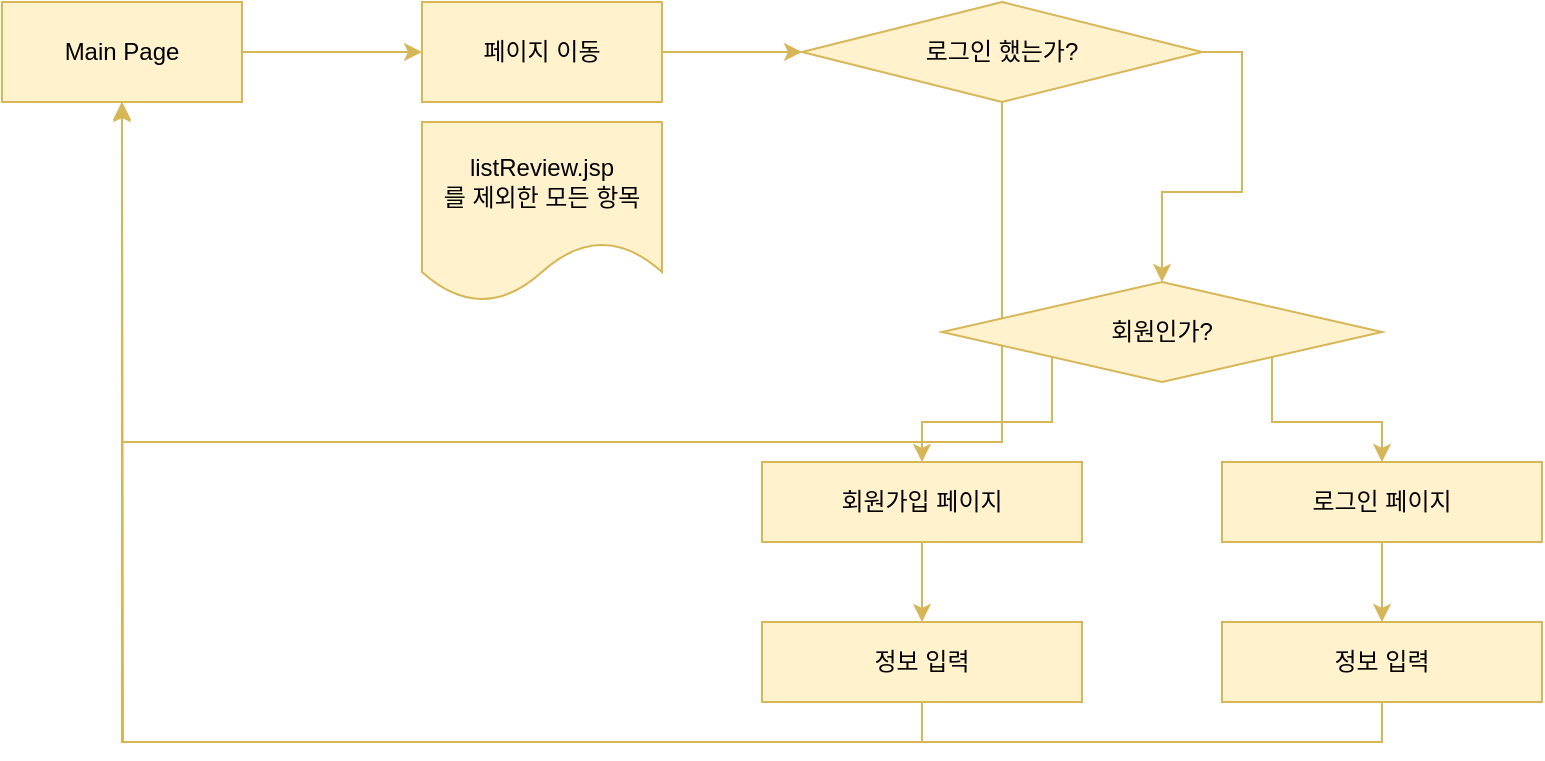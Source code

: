 <mxfile version="14.4.9" type="github">
  <diagram name="Page-1" id="c7558073-3199-34d8-9f00-42111426c3f3">
    <mxGraphModel dx="868" dy="450" grid="1" gridSize="10" guides="1" tooltips="1" connect="1" arrows="1" fold="1" page="1" pageScale="1" pageWidth="826" pageHeight="1169" background="#ffffff" math="0" shadow="0">
      <root>
        <mxCell id="0" />
        <mxCell id="1" parent="0" />
        <mxCell id="gAqNCkSHuWYAYPaQFiKm-97" value="Main Page" style="rounded=0;whiteSpace=wrap;html=1;fillColor=#fff2cc;strokeColor=#d6b656;" vertex="1" parent="1">
          <mxGeometry x="30" y="30" width="120" height="50" as="geometry" />
        </mxCell>
        <mxCell id="gAqNCkSHuWYAYPaQFiKm-116" style="edgeStyle=orthogonalEdgeStyle;rounded=0;orthogonalLoop=1;jettySize=auto;html=1;exitX=1;exitY=0.5;exitDx=0;exitDy=0;entryX=0;entryY=0.5;entryDx=0;entryDy=0;fillColor=#fff2cc;strokeColor=#d6b656;" edge="1" parent="1" source="gAqNCkSHuWYAYPaQFiKm-98" target="gAqNCkSHuWYAYPaQFiKm-100">
          <mxGeometry relative="1" as="geometry" />
        </mxCell>
        <mxCell id="gAqNCkSHuWYAYPaQFiKm-98" value="페이지 이동" style="rounded=0;whiteSpace=wrap;html=1;fillColor=#fff2cc;strokeColor=#d6b656;" vertex="1" parent="1">
          <mxGeometry x="240" y="30" width="120" height="50" as="geometry" />
        </mxCell>
        <mxCell id="gAqNCkSHuWYAYPaQFiKm-119" style="edgeStyle=orthogonalEdgeStyle;rounded=0;orthogonalLoop=1;jettySize=auto;html=1;exitX=1;exitY=0.5;exitDx=0;exitDy=0;entryX=0.5;entryY=0;entryDx=0;entryDy=0;fillColor=#fff2cc;strokeColor=#d6b656;" edge="1" parent="1" source="gAqNCkSHuWYAYPaQFiKm-100" target="gAqNCkSHuWYAYPaQFiKm-107">
          <mxGeometry relative="1" as="geometry" />
        </mxCell>
        <mxCell id="gAqNCkSHuWYAYPaQFiKm-120" style="edgeStyle=orthogonalEdgeStyle;rounded=0;orthogonalLoop=1;jettySize=auto;html=1;exitX=0.5;exitY=1;exitDx=0;exitDy=0;entryX=0.5;entryY=1;entryDx=0;entryDy=0;fillColor=#fff2cc;strokeColor=#d6b656;" edge="1" parent="1" source="gAqNCkSHuWYAYPaQFiKm-100" target="gAqNCkSHuWYAYPaQFiKm-97">
          <mxGeometry relative="1" as="geometry">
            <Array as="points">
              <mxPoint x="530" y="250" />
              <mxPoint x="90" y="250" />
            </Array>
          </mxGeometry>
        </mxCell>
        <mxCell id="gAqNCkSHuWYAYPaQFiKm-100" value="로그인 했는가?" style="rhombus;whiteSpace=wrap;html=1;fillColor=#fff2cc;strokeColor=#d6b656;" vertex="1" parent="1">
          <mxGeometry x="430" y="30" width="200" height="50" as="geometry" />
        </mxCell>
        <mxCell id="gAqNCkSHuWYAYPaQFiKm-101" value="" style="endArrow=classic;html=1;exitX=1;exitY=0.5;exitDx=0;exitDy=0;entryX=0;entryY=0.5;entryDx=0;entryDy=0;fillColor=#fff2cc;strokeColor=#d6b656;" edge="1" parent="1" source="gAqNCkSHuWYAYPaQFiKm-97" target="gAqNCkSHuWYAYPaQFiKm-98">
          <mxGeometry width="50" height="50" relative="1" as="geometry">
            <mxPoint x="400" y="210" as="sourcePoint" />
            <mxPoint x="450" y="160" as="targetPoint" />
          </mxGeometry>
        </mxCell>
        <mxCell id="gAqNCkSHuWYAYPaQFiKm-112" style="edgeStyle=orthogonalEdgeStyle;rounded=0;orthogonalLoop=1;jettySize=auto;html=1;exitX=0;exitY=1;exitDx=0;exitDy=0;fillColor=#fff2cc;strokeColor=#d6b656;" edge="1" parent="1" source="gAqNCkSHuWYAYPaQFiKm-107" target="gAqNCkSHuWYAYPaQFiKm-108">
          <mxGeometry relative="1" as="geometry" />
        </mxCell>
        <mxCell id="gAqNCkSHuWYAYPaQFiKm-113" style="edgeStyle=orthogonalEdgeStyle;rounded=0;orthogonalLoop=1;jettySize=auto;html=1;exitX=1;exitY=1;exitDx=0;exitDy=0;entryX=0.5;entryY=0;entryDx=0;entryDy=0;fillColor=#fff2cc;strokeColor=#d6b656;" edge="1" parent="1" source="gAqNCkSHuWYAYPaQFiKm-107" target="gAqNCkSHuWYAYPaQFiKm-109">
          <mxGeometry relative="1" as="geometry" />
        </mxCell>
        <mxCell id="gAqNCkSHuWYAYPaQFiKm-107" value="회원인가?" style="rhombus;whiteSpace=wrap;html=1;fillColor=#fff2cc;strokeColor=#d6b656;" vertex="1" parent="1">
          <mxGeometry x="500" y="170" width="220" height="50" as="geometry" />
        </mxCell>
        <mxCell id="gAqNCkSHuWYAYPaQFiKm-114" style="edgeStyle=orthogonalEdgeStyle;rounded=0;orthogonalLoop=1;jettySize=auto;html=1;exitX=0.5;exitY=1;exitDx=0;exitDy=0;entryX=0.5;entryY=0;entryDx=0;entryDy=0;fillColor=#fff2cc;strokeColor=#d6b656;" edge="1" parent="1" source="gAqNCkSHuWYAYPaQFiKm-108" target="gAqNCkSHuWYAYPaQFiKm-110">
          <mxGeometry relative="1" as="geometry" />
        </mxCell>
        <mxCell id="gAqNCkSHuWYAYPaQFiKm-108" value="회원가입 페이지" style="rounded=0;whiteSpace=wrap;html=1;fillColor=#fff2cc;strokeColor=#d6b656;" vertex="1" parent="1">
          <mxGeometry x="410" y="260" width="160" height="40" as="geometry" />
        </mxCell>
        <mxCell id="gAqNCkSHuWYAYPaQFiKm-115" style="edgeStyle=orthogonalEdgeStyle;rounded=0;orthogonalLoop=1;jettySize=auto;html=1;exitX=0.5;exitY=1;exitDx=0;exitDy=0;entryX=0.5;entryY=0;entryDx=0;entryDy=0;fillColor=#fff2cc;strokeColor=#d6b656;" edge="1" parent="1" source="gAqNCkSHuWYAYPaQFiKm-109" target="gAqNCkSHuWYAYPaQFiKm-111">
          <mxGeometry relative="1" as="geometry" />
        </mxCell>
        <mxCell id="gAqNCkSHuWYAYPaQFiKm-109" value="로그인 페이지" style="rounded=0;whiteSpace=wrap;html=1;fillColor=#fff2cc;strokeColor=#d6b656;" vertex="1" parent="1">
          <mxGeometry x="640" y="260" width="160" height="40" as="geometry" />
        </mxCell>
        <mxCell id="gAqNCkSHuWYAYPaQFiKm-121" style="edgeStyle=orthogonalEdgeStyle;rounded=0;orthogonalLoop=1;jettySize=auto;html=1;exitX=0.5;exitY=1;exitDx=0;exitDy=0;entryX=0.5;entryY=1;entryDx=0;entryDy=0;fillColor=#fff2cc;strokeColor=#d6b656;" edge="1" parent="1" source="gAqNCkSHuWYAYPaQFiKm-110" target="gAqNCkSHuWYAYPaQFiKm-97">
          <mxGeometry relative="1" as="geometry" />
        </mxCell>
        <mxCell id="gAqNCkSHuWYAYPaQFiKm-110" value="정보 입력" style="rounded=0;whiteSpace=wrap;html=1;fillColor=#fff2cc;strokeColor=#d6b656;" vertex="1" parent="1">
          <mxGeometry x="410" y="340" width="160" height="40" as="geometry" />
        </mxCell>
        <mxCell id="gAqNCkSHuWYAYPaQFiKm-122" style="edgeStyle=orthogonalEdgeStyle;rounded=0;orthogonalLoop=1;jettySize=auto;html=1;exitX=0.5;exitY=1;exitDx=0;exitDy=0;fillColor=#fff2cc;strokeColor=#d6b656;" edge="1" parent="1" source="gAqNCkSHuWYAYPaQFiKm-111">
          <mxGeometry relative="1" as="geometry">
            <mxPoint x="90" y="81" as="targetPoint" />
          </mxGeometry>
        </mxCell>
        <mxCell id="gAqNCkSHuWYAYPaQFiKm-111" value="정보 입력" style="rounded=0;whiteSpace=wrap;html=1;fillColor=#fff2cc;strokeColor=#d6b656;" vertex="1" parent="1">
          <mxGeometry x="640" y="340" width="160" height="40" as="geometry" />
        </mxCell>
        <mxCell id="gAqNCkSHuWYAYPaQFiKm-123" value="listReview.jsp&lt;br&gt;를 제외한 모든 항목" style="shape=document;whiteSpace=wrap;html=1;boundedLbl=1;size=0.333;fillColor=#fff2cc;strokeColor=#d6b656;" vertex="1" parent="1">
          <mxGeometry x="240" y="90" width="120" height="90" as="geometry" />
        </mxCell>
      </root>
    </mxGraphModel>
  </diagram>
</mxfile>
